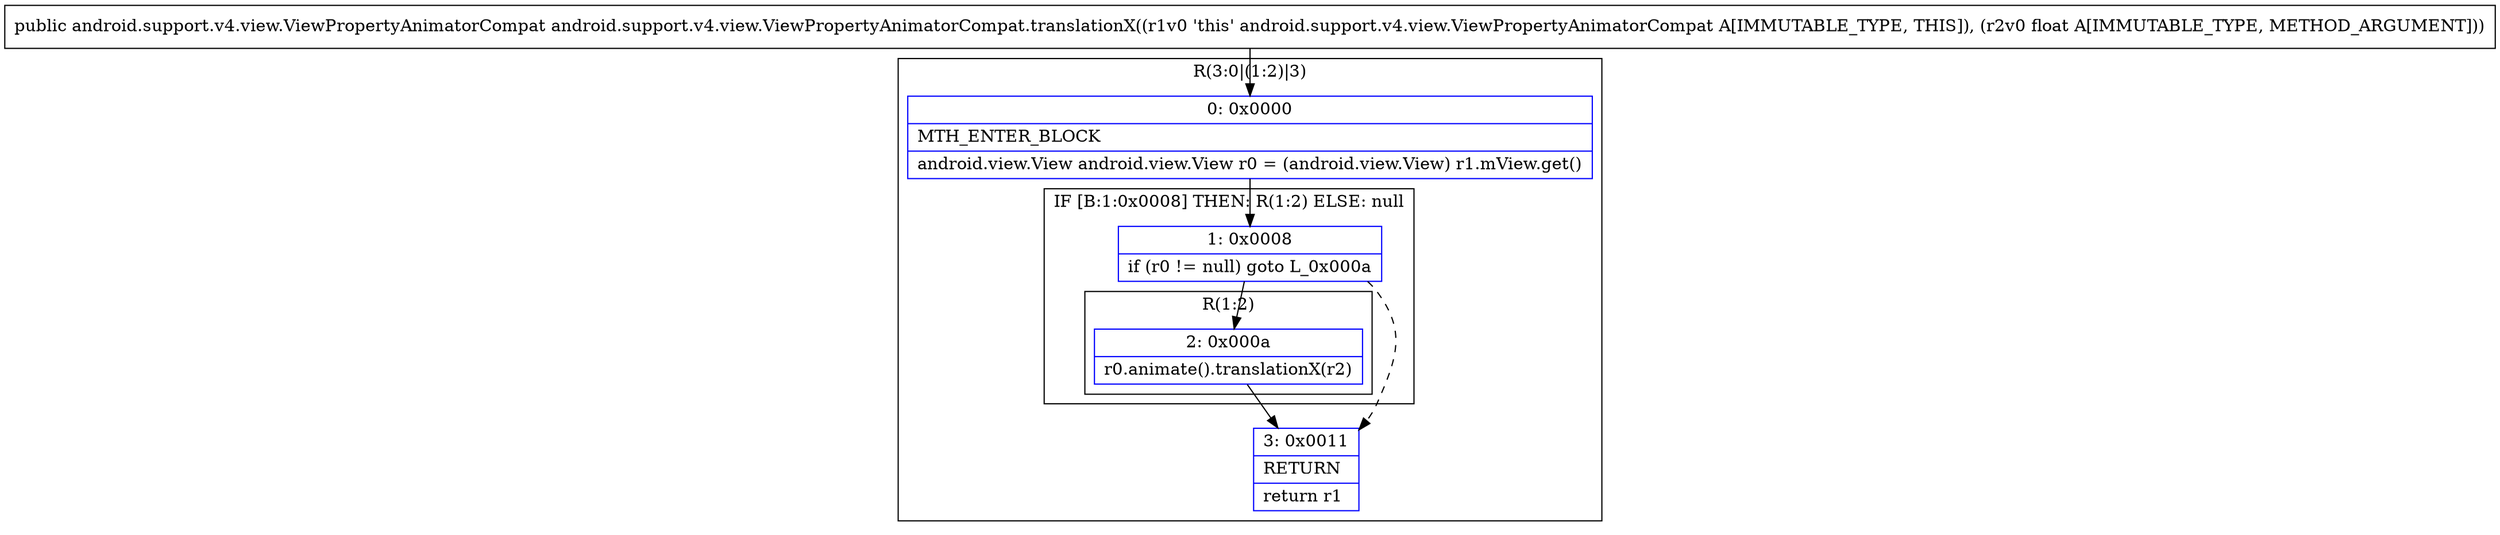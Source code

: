 digraph "CFG forandroid.support.v4.view.ViewPropertyAnimatorCompat.translationX(F)Landroid\/support\/v4\/view\/ViewPropertyAnimatorCompat;" {
subgraph cluster_Region_1053311379 {
label = "R(3:0|(1:2)|3)";
node [shape=record,color=blue];
Node_0 [shape=record,label="{0\:\ 0x0000|MTH_ENTER_BLOCK\l|android.view.View android.view.View r0 = (android.view.View) r1.mView.get()\l}"];
subgraph cluster_IfRegion_908458382 {
label = "IF [B:1:0x0008] THEN: R(1:2) ELSE: null";
node [shape=record,color=blue];
Node_1 [shape=record,label="{1\:\ 0x0008|if (r0 != null) goto L_0x000a\l}"];
subgraph cluster_Region_2001019065 {
label = "R(1:2)";
node [shape=record,color=blue];
Node_2 [shape=record,label="{2\:\ 0x000a|r0.animate().translationX(r2)\l}"];
}
}
Node_3 [shape=record,label="{3\:\ 0x0011|RETURN\l|return r1\l}"];
}
MethodNode[shape=record,label="{public android.support.v4.view.ViewPropertyAnimatorCompat android.support.v4.view.ViewPropertyAnimatorCompat.translationX((r1v0 'this' android.support.v4.view.ViewPropertyAnimatorCompat A[IMMUTABLE_TYPE, THIS]), (r2v0 float A[IMMUTABLE_TYPE, METHOD_ARGUMENT])) }"];
MethodNode -> Node_0;
Node_0 -> Node_1;
Node_1 -> Node_2;
Node_1 -> Node_3[style=dashed];
Node_2 -> Node_3;
}

